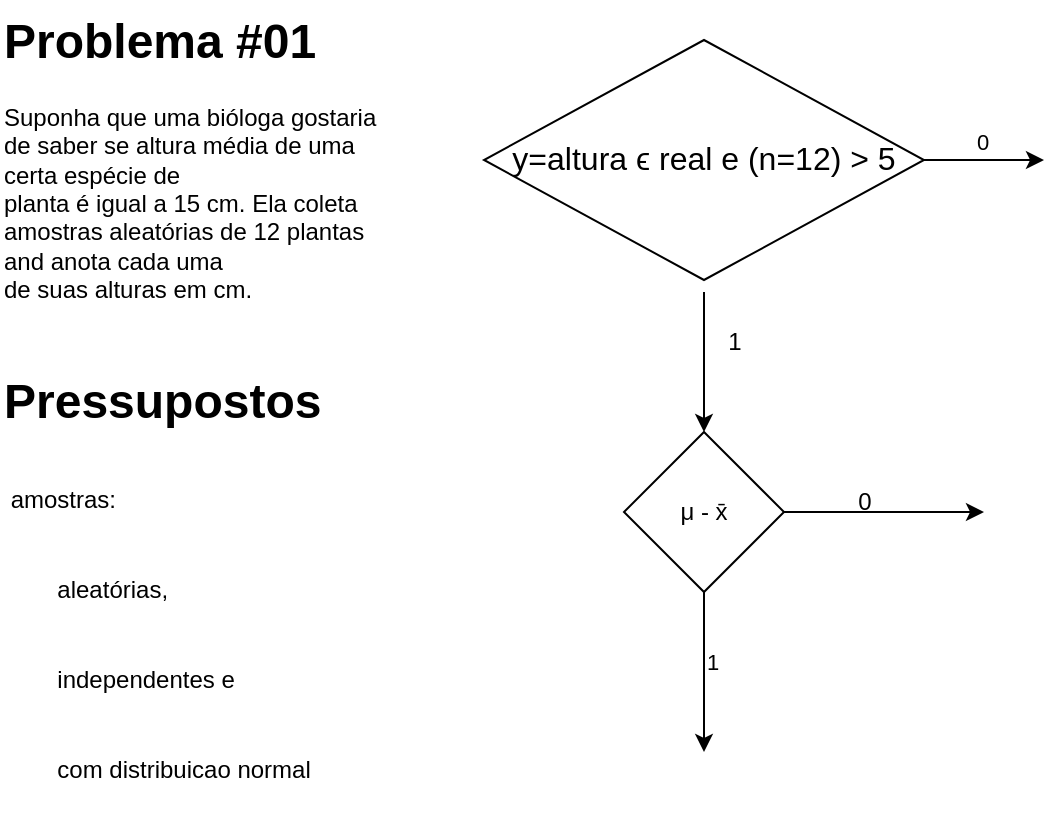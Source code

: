 <mxfile version="26.2.13">
  <diagram name="Page-1" id="fYw_usGxTunHnsL6Qwrp">
    <mxGraphModel dx="874" dy="473" grid="1" gridSize="10" guides="1" tooltips="1" connect="1" arrows="1" fold="1" page="1" pageScale="1" pageWidth="850" pageHeight="1100" math="0" shadow="0">
      <root>
        <mxCell id="0" />
        <mxCell id="1" parent="0" />
        <mxCell id="FnyVdrVR2PXLPaVhcqWt-1" value="&lt;span style=&quot;font-size:12.0pt;line-height:115%;&amp;lt;br/&amp;gt;font-family:&amp;quot;Calibri&amp;quot;,sans-serif;mso-ascii-theme-font:minor-latin;mso-fareast-font-family:&amp;lt;br/&amp;gt;Calibri;mso-fareast-theme-font:minor-latin;mso-hansi-theme-font:minor-latin;&amp;lt;br/&amp;gt;mso-bidi-font-family:&amp;quot;Times New Roman&amp;quot;;mso-bidi-theme-font:minor-bidi;&amp;lt;br/&amp;gt;mso-ansi-language:EN-US;mso-fareast-language:EN-US;mso-bidi-language:AR-SA&quot;&gt;y=altura&amp;nbsp;&lt;/span&gt;&lt;span style=&quot;font-size:12.0pt;line-height:115%;font-family:&amp;quot;Calibri&amp;quot;,sans-serif;&amp;lt;br/&amp;gt;mso-ascii-theme-font:minor-latin;mso-fareast-font-family:Calibri;mso-fareast-theme-font:&amp;lt;br/&amp;gt;minor-latin;mso-hansi-theme-font:minor-latin;mso-bidi-theme-font:minor-latin;&amp;lt;br/&amp;gt;mso-ansi-language:EN-US;mso-fareast-language:EN-US;mso-bidi-language:AR-SA&quot;&gt;ϵ&lt;/span&gt;&lt;span style=&quot;font-size:12.0pt;line-height:115%;font-family:&amp;quot;Calibri&amp;quot;,sans-serif;&amp;lt;br/&amp;gt;mso-ascii-theme-font:minor-latin;mso-fareast-font-family:Calibri;mso-fareast-theme-font:&amp;lt;br/&amp;gt;minor-latin;mso-hansi-theme-font:minor-latin;mso-bidi-font-family:&amp;quot;Times New Roman&amp;quot;;&amp;lt;br/&amp;gt;mso-bidi-theme-font:minor-bidi;mso-ansi-language:EN-US;mso-fareast-language:&amp;lt;br/&amp;gt;EN-US;mso-bidi-language:AR-SA&quot;&gt; real e (n=12) &amp;gt; 5&lt;/span&gt;" style="rhombus;whiteSpace=wrap;html=1;" vertex="1" parent="1">
          <mxGeometry x="262" y="30" width="220" height="120" as="geometry" />
        </mxCell>
        <mxCell id="FnyVdrVR2PXLPaVhcqWt-2" value="" style="endArrow=classic;html=1;rounded=0;exitX=1;exitY=0.5;exitDx=0;exitDy=0;" edge="1" parent="1">
          <mxGeometry width="50" height="50" relative="1" as="geometry">
            <mxPoint x="482" y="90" as="sourcePoint" />
            <mxPoint x="542" y="90" as="targetPoint" />
          </mxGeometry>
        </mxCell>
        <mxCell id="FnyVdrVR2PXLPaVhcqWt-3" value="0" style="edgeLabel;html=1;align=center;verticalAlign=middle;resizable=0;points=[];" vertex="1" connectable="0" parent="FnyVdrVR2PXLPaVhcqWt-2">
          <mxGeometry x="-0.044" y="9" relative="1" as="geometry">
            <mxPoint as="offset" />
          </mxGeometry>
        </mxCell>
        <mxCell id="FnyVdrVR2PXLPaVhcqWt-4" value="" style="endArrow=classic;html=1;rounded=0;exitX=0.5;exitY=1;exitDx=0;exitDy=0;" edge="1" parent="1">
          <mxGeometry width="50" height="50" relative="1" as="geometry">
            <mxPoint x="372" y="156" as="sourcePoint" />
            <mxPoint x="372" y="226" as="targetPoint" />
          </mxGeometry>
        </mxCell>
        <mxCell id="FnyVdrVR2PXLPaVhcqWt-5" value="1" style="text;html=1;align=center;verticalAlign=middle;resizable=0;points=[];autosize=1;strokeColor=none;fillColor=none;" vertex="1" parent="1">
          <mxGeometry x="372" y="166" width="30" height="30" as="geometry" />
        </mxCell>
        <mxCell id="FnyVdrVR2PXLPaVhcqWt-6" value="μ - x̄" style="rhombus;whiteSpace=wrap;html=1;" vertex="1" parent="1">
          <mxGeometry x="332" y="226" width="80" height="80" as="geometry" />
        </mxCell>
        <mxCell id="FnyVdrVR2PXLPaVhcqWt-7" value="" style="endArrow=classic;html=1;rounded=0;exitX=1;exitY=0.5;exitDx=0;exitDy=0;" edge="1" parent="1" source="FnyVdrVR2PXLPaVhcqWt-6">
          <mxGeometry width="50" height="50" relative="1" as="geometry">
            <mxPoint x="452" y="296" as="sourcePoint" />
            <mxPoint x="512" y="266" as="targetPoint" />
          </mxGeometry>
        </mxCell>
        <mxCell id="FnyVdrVR2PXLPaVhcqWt-8" value="0" style="text;html=1;align=center;verticalAlign=middle;resizable=0;points=[];autosize=1;strokeColor=none;fillColor=none;" vertex="1" parent="1">
          <mxGeometry x="437" y="246" width="30" height="30" as="geometry" />
        </mxCell>
        <mxCell id="FnyVdrVR2PXLPaVhcqWt-10" value="" style="endArrow=classic;html=1;rounded=0;exitX=0.5;exitY=1;exitDx=0;exitDy=0;" edge="1" parent="1" source="FnyVdrVR2PXLPaVhcqWt-6">
          <mxGeometry width="50" height="50" relative="1" as="geometry">
            <mxPoint x="452" y="296" as="sourcePoint" />
            <mxPoint x="372" y="386" as="targetPoint" />
          </mxGeometry>
        </mxCell>
        <mxCell id="FnyVdrVR2PXLPaVhcqWt-11" value="1" style="edgeLabel;html=1;align=center;verticalAlign=middle;resizable=0;points=[];" vertex="1" connectable="0" parent="FnyVdrVR2PXLPaVhcqWt-10">
          <mxGeometry x="-0.125" y="4" relative="1" as="geometry">
            <mxPoint as="offset" />
          </mxGeometry>
        </mxCell>
        <mxCell id="FnyVdrVR2PXLPaVhcqWt-12" value="&lt;h1 style=&quot;margin-top: 0px;&quot;&gt;Problema #01&lt;/h1&gt;&lt;p&gt;Suponha que uma bióloga gostaria de saber se altura média de uma certa espécie de &lt;br/&gt;planta é igual a 15 cm. Ela coleta amostras aleatórias de 12 plantas and anota cada uma &lt;br/&gt;de suas alturas em cm.&lt;/p&gt;" style="text;html=1;whiteSpace=wrap;overflow=hidden;rounded=0;" vertex="1" parent="1">
          <mxGeometry x="20" y="10" width="200" height="160" as="geometry" />
        </mxCell>
        <mxCell id="FnyVdrVR2PXLPaVhcqWt-13" value="&lt;h1 style=&quot;margin-top: 0px;&quot;&gt;Pressupostos&lt;/h1&gt;&lt;h1 style=&quot;margin-top: 0px;&quot;&gt;&lt;span style=&quot;background-color: transparent; color: light-dark(rgb(0, 0, 0), rgb(255, 255, 255)); font-size: 12px; font-weight: normal;&quot;&gt;&amp;nbsp;amostras:&amp;nbsp;&lt;/span&gt;&lt;/h1&gt;&lt;h1 style=&quot;margin-top: 0px;&quot;&gt;&lt;span style=&quot;background-color: transparent; color: light-dark(rgb(0, 0, 0), rgb(255, 255, 255)); font-size: 12px; font-weight: normal;&quot;&gt;&lt;span style=&quot;white-space: pre;&quot;&gt;&#x9;&lt;/span&gt;aleatórias,&amp;nbsp;&lt;/span&gt;&lt;/h1&gt;&lt;h1 style=&quot;margin-top: 0px;&quot;&gt;&lt;span style=&quot;background-color: transparent; color: light-dark(rgb(0, 0, 0), rgb(255, 255, 255)); font-size: 12px; font-weight: normal;&quot;&gt;&lt;span style=&quot;white-space: pre;&quot;&gt;&#x9;&lt;/span&gt;independentes e&amp;nbsp;&lt;/span&gt;&lt;/h1&gt;&lt;h1 style=&quot;margin-top: 0px;&quot;&gt;&lt;span style=&quot;background-color: transparent; color: light-dark(rgb(0, 0, 0), rgb(255, 255, 255)); font-size: 12px; font-weight: normal;&quot;&gt;&lt;span style=&quot;white-space: pre;&quot;&gt;&#x9;&lt;/span&gt;com distribuicao normal&lt;br&gt;&lt;/span&gt;&lt;/h1&gt;&lt;div&gt;&lt;span style=&quot;background-color: transparent; color: light-dark(rgb(0, 0, 0), rgb(255, 255, 255)); font-size: 12px; font-weight: normal;&quot;&gt;&lt;br&gt;&lt;/span&gt;&lt;/div&gt;" style="text;html=1;whiteSpace=wrap;overflow=hidden;rounded=0;" vertex="1" parent="1">
          <mxGeometry x="20" y="190" width="200" height="230" as="geometry" />
        </mxCell>
      </root>
    </mxGraphModel>
  </diagram>
</mxfile>
